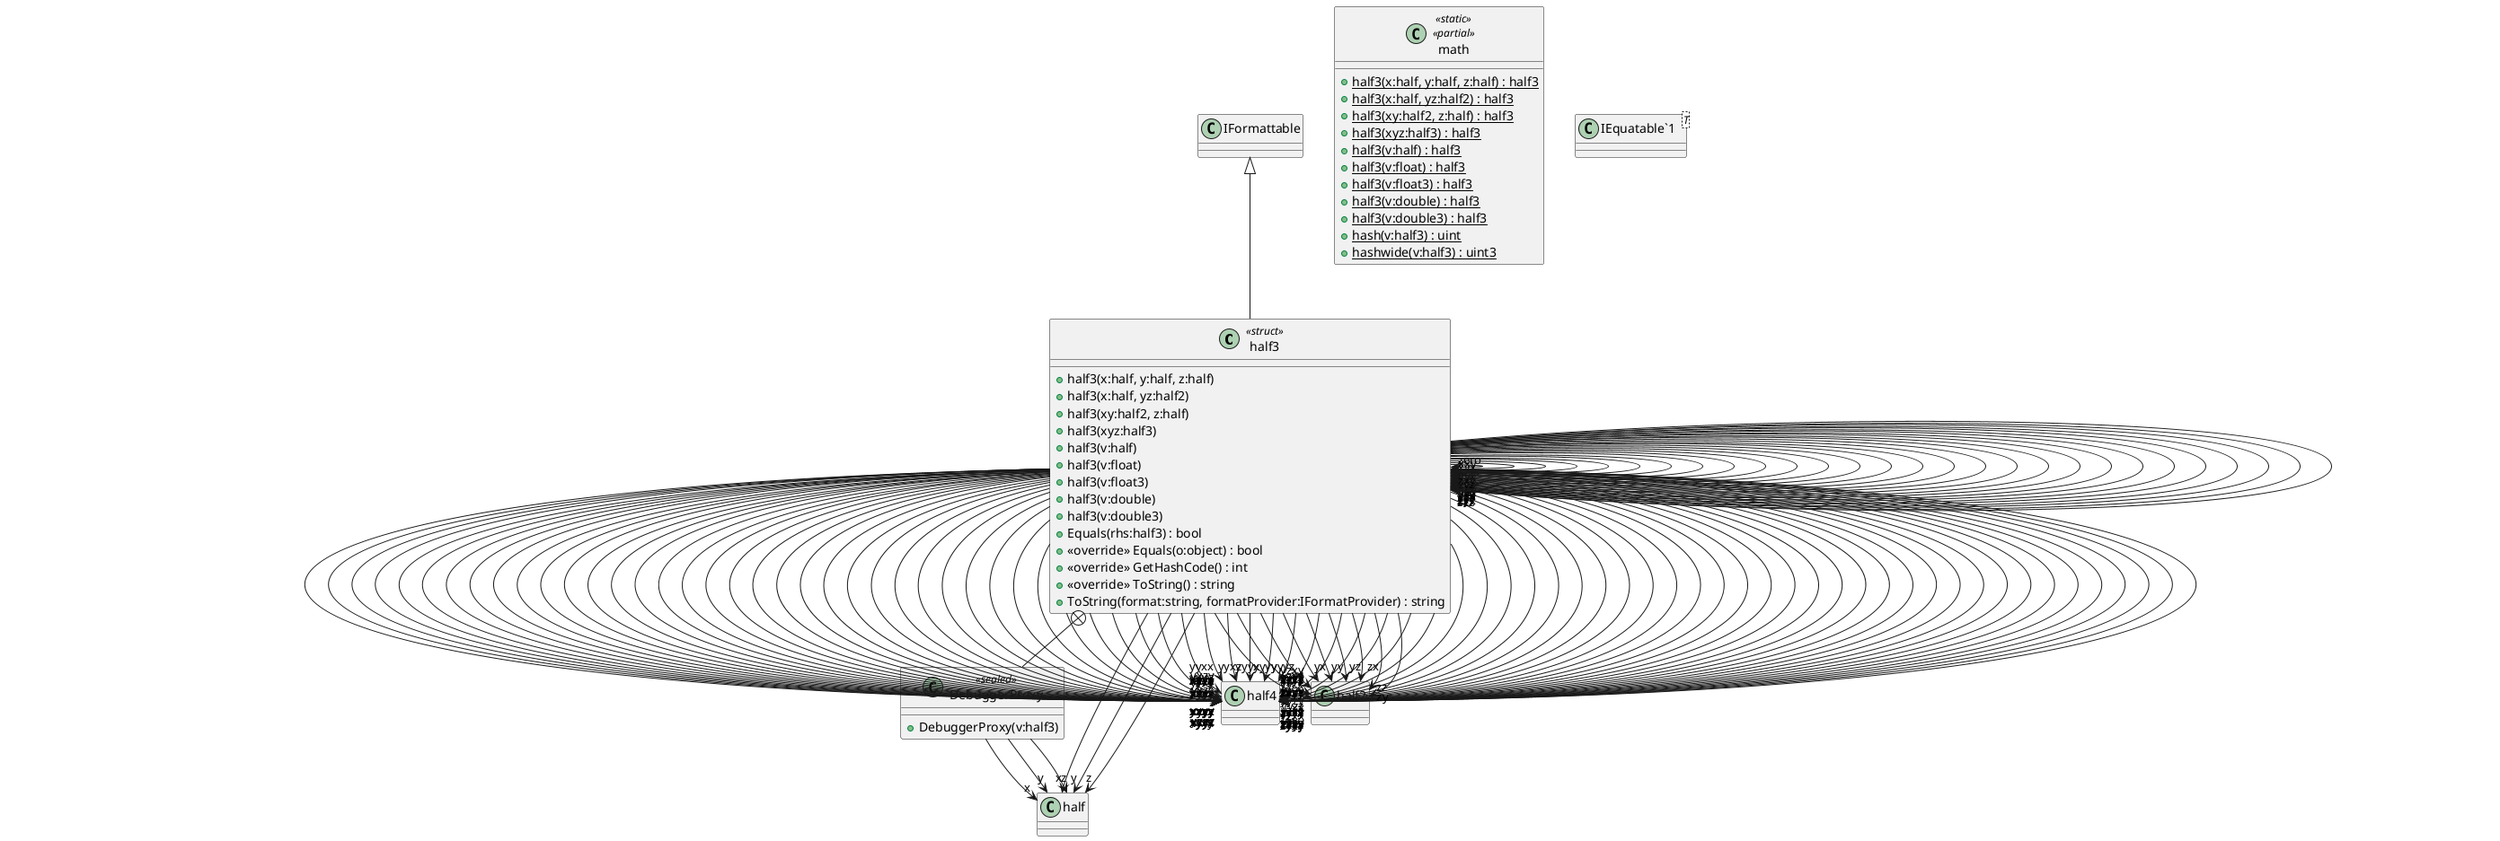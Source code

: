@startuml
class half3 <<struct>> {
    + half3(x:half, y:half, z:half)
    + half3(x:half, yz:half2)
    + half3(xy:half2, z:half)
    + half3(xyz:half3)
    + half3(v:half)
    + half3(v:float)
    + half3(v:float3)
    + half3(v:double)
    + half3(v:double3)
    + Equals(rhs:half3) : bool
    + <<override>> Equals(o:object) : bool
    + <<override>> GetHashCode() : int
    + <<override>> ToString() : string
    + ToString(format:string, formatProvider:IFormatProvider) : string
}
class math <<static>> <<partial>> {
    + {static} half3(x:half, y:half, z:half) : half3
    + {static} half3(x:half, yz:half2) : half3
    + {static} half3(xy:half2, z:half) : half3
    + {static} half3(xyz:half3) : half3
    + {static} half3(v:half) : half3
    + {static} half3(v:float) : half3
    + {static} half3(v:float3) : half3
    + {static} half3(v:double) : half3
    + {static} half3(v:double3) : half3
    + {static} hash(v:half3) : uint
    + {static} hashwide(v:half3) : uint3
}
class "IEquatable`1"<T> {
}
class DebuggerProxy <<sealed>> {
    + DebuggerProxy(v:half3)
}
IFormattable <|-- half3
half3 --> "x" half
half3 --> "y" half
half3 --> "z" half
half3 --> "zero" half3
half3 --> "xxxx" half4
half3 --> "xxxy" half4
half3 --> "xxxz" half4
half3 --> "xxyx" half4
half3 --> "xxyy" half4
half3 --> "xxyz" half4
half3 --> "xxzx" half4
half3 --> "xxzy" half4
half3 --> "xxzz" half4
half3 --> "xyxx" half4
half3 --> "xyxy" half4
half3 --> "xyxz" half4
half3 --> "xyyx" half4
half3 --> "xyyy" half4
half3 --> "xyyz" half4
half3 --> "xyzx" half4
half3 --> "xyzy" half4
half3 --> "xyzz" half4
half3 --> "xzxx" half4
half3 --> "xzxy" half4
half3 --> "xzxz" half4
half3 --> "xzyx" half4
half3 --> "xzyy" half4
half3 --> "xzyz" half4
half3 --> "xzzx" half4
half3 --> "xzzy" half4
half3 --> "xzzz" half4
half3 --> "yxxx" half4
half3 --> "yxxy" half4
half3 --> "yxxz" half4
half3 --> "yxyx" half4
half3 --> "yxyy" half4
half3 --> "yxyz" half4
half3 --> "yxzx" half4
half3 --> "yxzy" half4
half3 --> "yxzz" half4
half3 --> "yyxx" half4
half3 --> "yyxy" half4
half3 --> "yyxz" half4
half3 --> "yyyx" half4
half3 --> "yyyy" half4
half3 --> "yyyz" half4
half3 --> "yyzx" half4
half3 --> "yyzy" half4
half3 --> "yyzz" half4
half3 --> "yzxx" half4
half3 --> "yzxy" half4
half3 --> "yzxz" half4
half3 --> "yzyx" half4
half3 --> "yzyy" half4
half3 --> "yzyz" half4
half3 --> "yzzx" half4
half3 --> "yzzy" half4
half3 --> "yzzz" half4
half3 --> "zxxx" half4
half3 --> "zxxy" half4
half3 --> "zxxz" half4
half3 --> "zxyx" half4
half3 --> "zxyy" half4
half3 --> "zxyz" half4
half3 --> "zxzx" half4
half3 --> "zxzy" half4
half3 --> "zxzz" half4
half3 --> "zyxx" half4
half3 --> "zyxy" half4
half3 --> "zyxz" half4
half3 --> "zyyx" half4
half3 --> "zyyy" half4
half3 --> "zyyz" half4
half3 --> "zyzx" half4
half3 --> "zyzy" half4
half3 --> "zyzz" half4
half3 --> "zzxx" half4
half3 --> "zzxy" half4
half3 --> "zzxz" half4
half3 --> "zzyx" half4
half3 --> "zzyy" half4
half3 --> "zzyz" half4
half3 --> "zzzx" half4
half3 --> "zzzy" half4
half3 --> "zzzz" half4
half3 --> "xxx" half3
half3 --> "xxy" half3
half3 --> "xxz" half3
half3 --> "xyx" half3
half3 --> "xyy" half3
half3 --> "xyz" half3
half3 --> "xzx" half3
half3 --> "xzy" half3
half3 --> "xzz" half3
half3 --> "yxx" half3
half3 --> "yxy" half3
half3 --> "yxz" half3
half3 --> "yyx" half3
half3 --> "yyy" half3
half3 --> "yyz" half3
half3 --> "yzx" half3
half3 --> "yzy" half3
half3 --> "yzz" half3
half3 --> "zxx" half3
half3 --> "zxy" half3
half3 --> "zxz" half3
half3 --> "zyx" half3
half3 --> "zyy" half3
half3 --> "zyz" half3
half3 --> "zzx" half3
half3 --> "zzy" half3
half3 --> "zzz" half3
half3 --> "xx" half2
half3 --> "xy" half2
half3 --> "xz" half2
half3 --> "yx" half2
half3 --> "yy" half2
half3 --> "yz" half2
half3 --> "zx" half2
half3 --> "zy" half2
half3 --> "zz" half2
half3 +-- DebuggerProxy
DebuggerProxy --> "x" half
DebuggerProxy --> "y" half
DebuggerProxy --> "z" half
@enduml
